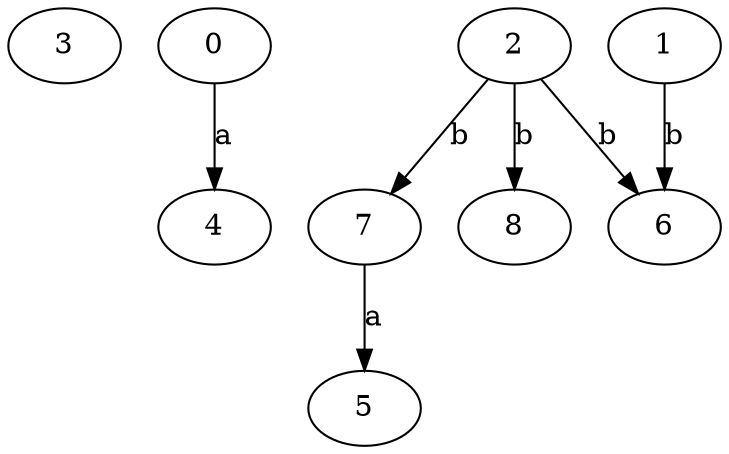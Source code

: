 strict digraph  {
3;
4;
0;
5;
1;
6;
7;
8;
2;
0 -> 4  [label=a];
1 -> 6  [label=b];
7 -> 5  [label=a];
2 -> 6  [label=b];
2 -> 7  [label=b];
2 -> 8  [label=b];
}
